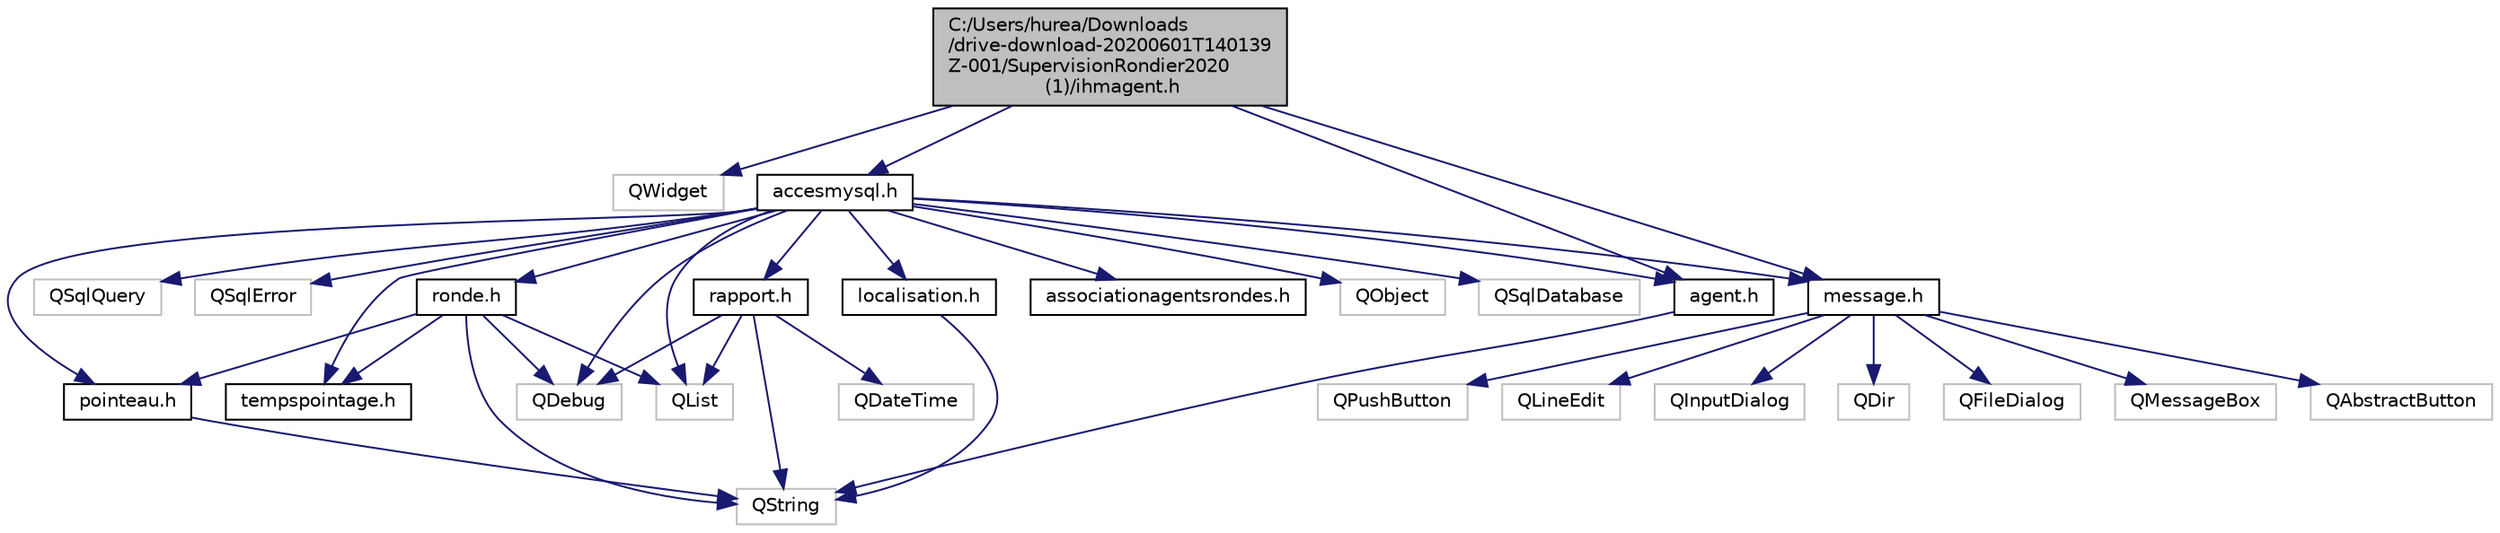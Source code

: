 digraph "C:/Users/hurea/Downloads/drive-download-20200601T140139Z-001/SupervisionRondier2020 (1)/ihmagent.h"
{
 // LATEX_PDF_SIZE
  edge [fontname="Helvetica",fontsize="10",labelfontname="Helvetica",labelfontsize="10"];
  node [fontname="Helvetica",fontsize="10",shape=record];
  Node1 [label="C:/Users/hurea/Downloads\l/drive-download-20200601T140139\lZ-001/SupervisionRondier2020\l (1)/ihmagent.h",height=0.2,width=0.4,color="black", fillcolor="grey75", style="filled", fontcolor="black",tooltip="Déclaration de la classe IHMAgent."];
  Node1 -> Node2 [color="midnightblue",fontsize="10",style="solid"];
  Node2 [label="QWidget",height=0.2,width=0.4,color="grey75", fillcolor="white", style="filled",tooltip=" "];
  Node1 -> Node3 [color="midnightblue",fontsize="10",style="solid"];
  Node3 [label="agent.h",height=0.2,width=0.4,color="black", fillcolor="white", style="filled",URL="$agent_8h.html",tooltip="Définition des méthodes de la classe Agent."];
  Node3 -> Node4 [color="midnightblue",fontsize="10",style="solid"];
  Node4 [label="QString",height=0.2,width=0.4,color="grey75", fillcolor="white", style="filled",tooltip=" "];
  Node1 -> Node5 [color="midnightblue",fontsize="10",style="solid"];
  Node5 [label="accesmysql.h",height=0.2,width=0.4,color="black", fillcolor="white", style="filled",URL="$accesmysql_8h.html",tooltip="Déclaration de la classe AccesMySQL."];
  Node5 -> Node6 [color="midnightblue",fontsize="10",style="solid"];
  Node6 [label="QObject",height=0.2,width=0.4,color="grey75", fillcolor="white", style="filled",tooltip=" "];
  Node5 -> Node7 [color="midnightblue",fontsize="10",style="solid"];
  Node7 [label="QSqlDatabase",height=0.2,width=0.4,color="grey75", fillcolor="white", style="filled",tooltip=" "];
  Node5 -> Node8 [color="midnightblue",fontsize="10",style="solid"];
  Node8 [label="QSqlQuery",height=0.2,width=0.4,color="grey75", fillcolor="white", style="filled",tooltip=" "];
  Node5 -> Node9 [color="midnightblue",fontsize="10",style="solid"];
  Node9 [label="QSqlError",height=0.2,width=0.4,color="grey75", fillcolor="white", style="filled",tooltip=" "];
  Node5 -> Node10 [color="midnightblue",fontsize="10",style="solid"];
  Node10 [label="QList",height=0.2,width=0.4,color="grey75", fillcolor="white", style="filled",tooltip=" "];
  Node5 -> Node11 [color="midnightblue",fontsize="10",style="solid"];
  Node11 [label="QDebug",height=0.2,width=0.4,color="grey75", fillcolor="white", style="filled",tooltip=" "];
  Node5 -> Node3 [color="midnightblue",fontsize="10",style="solid"];
  Node5 -> Node12 [color="midnightblue",fontsize="10",style="solid"];
  Node12 [label="pointeau.h",height=0.2,width=0.4,color="black", fillcolor="white", style="filled",URL="$pointeau_8h.html",tooltip="Déclaration de la classe Pointeau."];
  Node12 -> Node4 [color="midnightblue",fontsize="10",style="solid"];
  Node5 -> Node13 [color="midnightblue",fontsize="10",style="solid"];
  Node13 [label="ronde.h",height=0.2,width=0.4,color="black", fillcolor="white", style="filled",URL="$ronde_8h.html",tooltip="Déclaration de la classe Ronde."];
  Node13 -> Node4 [color="midnightblue",fontsize="10",style="solid"];
  Node13 -> Node10 [color="midnightblue",fontsize="10",style="solid"];
  Node13 -> Node11 [color="midnightblue",fontsize="10",style="solid"];
  Node13 -> Node12 [color="midnightblue",fontsize="10",style="solid"];
  Node13 -> Node14 [color="midnightblue",fontsize="10",style="solid"];
  Node14 [label="tempspointage.h",height=0.2,width=0.4,color="black", fillcolor="white", style="filled",URL="$tempspointage_8h.html",tooltip="Déclaration de la classe TempsPointage."];
  Node5 -> Node15 [color="midnightblue",fontsize="10",style="solid"];
  Node15 [label="rapport.h",height=0.2,width=0.4,color="black", fillcolor="white", style="filled",URL="$rapport_8h.html",tooltip=" "];
  Node15 -> Node4 [color="midnightblue",fontsize="10",style="solid"];
  Node15 -> Node16 [color="midnightblue",fontsize="10",style="solid"];
  Node16 [label="QDateTime",height=0.2,width=0.4,color="grey75", fillcolor="white", style="filled",tooltip=" "];
  Node15 -> Node10 [color="midnightblue",fontsize="10",style="solid"];
  Node15 -> Node11 [color="midnightblue",fontsize="10",style="solid"];
  Node5 -> Node17 [color="midnightblue",fontsize="10",style="solid"];
  Node17 [label="associationagentsrondes.h",height=0.2,width=0.4,color="black", fillcolor="white", style="filled",URL="$associationagentsrondes_8h.html",tooltip=" "];
  Node5 -> Node14 [color="midnightblue",fontsize="10",style="solid"];
  Node5 -> Node18 [color="midnightblue",fontsize="10",style="solid"];
  Node18 [label="message.h",height=0.2,width=0.4,color="black", fillcolor="white", style="filled",URL="$message_8h.html",tooltip="Définission des méthodes de la classe Message."];
  Node18 -> Node19 [color="midnightblue",fontsize="10",style="solid"];
  Node19 [label="QMessageBox",height=0.2,width=0.4,color="grey75", fillcolor="white", style="filled",tooltip=" "];
  Node18 -> Node20 [color="midnightblue",fontsize="10",style="solid"];
  Node20 [label="QAbstractButton",height=0.2,width=0.4,color="grey75", fillcolor="white", style="filled",tooltip=" "];
  Node18 -> Node21 [color="midnightblue",fontsize="10",style="solid"];
  Node21 [label="QPushButton",height=0.2,width=0.4,color="grey75", fillcolor="white", style="filled",tooltip=" "];
  Node18 -> Node22 [color="midnightblue",fontsize="10",style="solid"];
  Node22 [label="QLineEdit",height=0.2,width=0.4,color="grey75", fillcolor="white", style="filled",tooltip=" "];
  Node18 -> Node23 [color="midnightblue",fontsize="10",style="solid"];
  Node23 [label="QInputDialog",height=0.2,width=0.4,color="grey75", fillcolor="white", style="filled",tooltip=" "];
  Node18 -> Node24 [color="midnightblue",fontsize="10",style="solid"];
  Node24 [label="QDir",height=0.2,width=0.4,color="grey75", fillcolor="white", style="filled",tooltip=" "];
  Node18 -> Node25 [color="midnightblue",fontsize="10",style="solid"];
  Node25 [label="QFileDialog",height=0.2,width=0.4,color="grey75", fillcolor="white", style="filled",tooltip=" "];
  Node5 -> Node26 [color="midnightblue",fontsize="10",style="solid"];
  Node26 [label="localisation.h",height=0.2,width=0.4,color="black", fillcolor="white", style="filled",URL="$localisation_8h.html",tooltip=" "];
  Node26 -> Node4 [color="midnightblue",fontsize="10",style="solid"];
  Node1 -> Node18 [color="midnightblue",fontsize="10",style="solid"];
}
